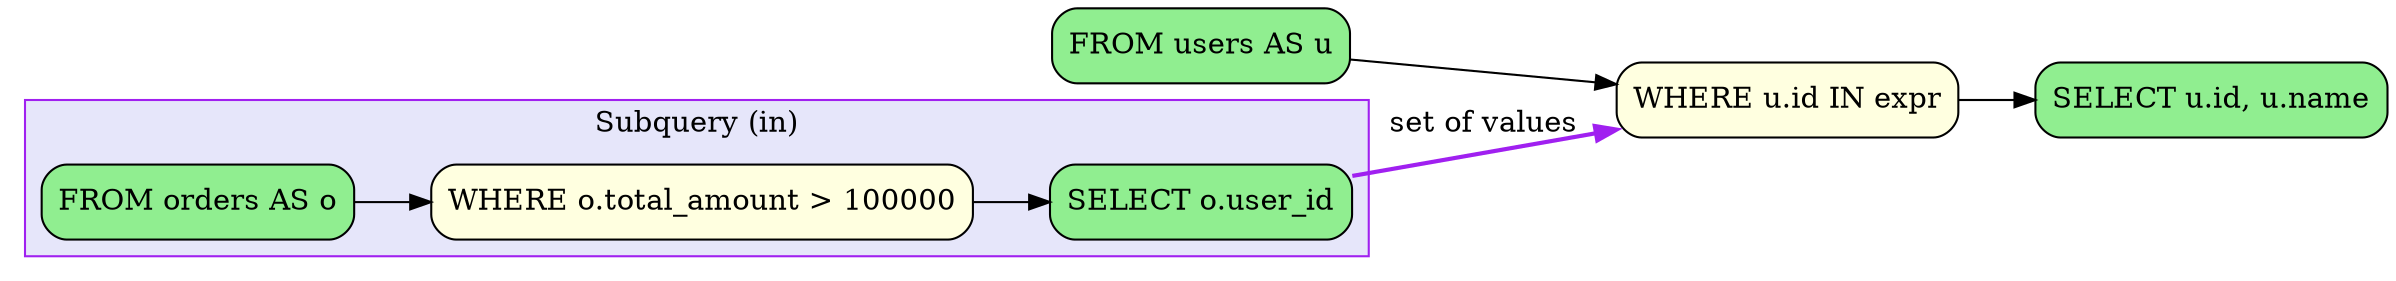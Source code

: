 digraph sqloflow {
  rankdir=LR;
  node [shape=box, style=rounded];

  // Node definitions
  node_0 [label="FROM users AS u", fillcolor=lightgreen, style="filled,rounded"];
  node_3 [label="SELECT u.id, u.name", fillcolor=lightgreen, style="filled,rounded"];
  node_1 [label="WHERE u.id IN expr", fillcolor=lightyellow, style="filled,rounded"];

  // Subquery 1
  subgraph cluster_node_2 {
    label="Subquery (in)";
    style=filled;
    fillcolor=lavender;
    color=purple;
    subq_2_node_0 [label="FROM orders AS o", fillcolor=lightgreen, style="filled,rounded"];
    subq_2_node_1 [label="WHERE o.total_amount > 100000", fillcolor=lightyellow, style="filled,rounded"];
    subq_2_node_2 [label="SELECT o.user_id", fillcolor=lightgreen, style="filled,rounded"];
    subq_2_node_0 -> subq_2_node_1 [color=black];
    subq_2_node_1 -> subq_2_node_2 [color=black];
  }
  subq_2_node_2 -> node_1 [color=purple, style=bold, label="set of values"];

  // Edges
  node_0 -> node_1 [color=black];
  node_1 -> node_3 [color=black];
}